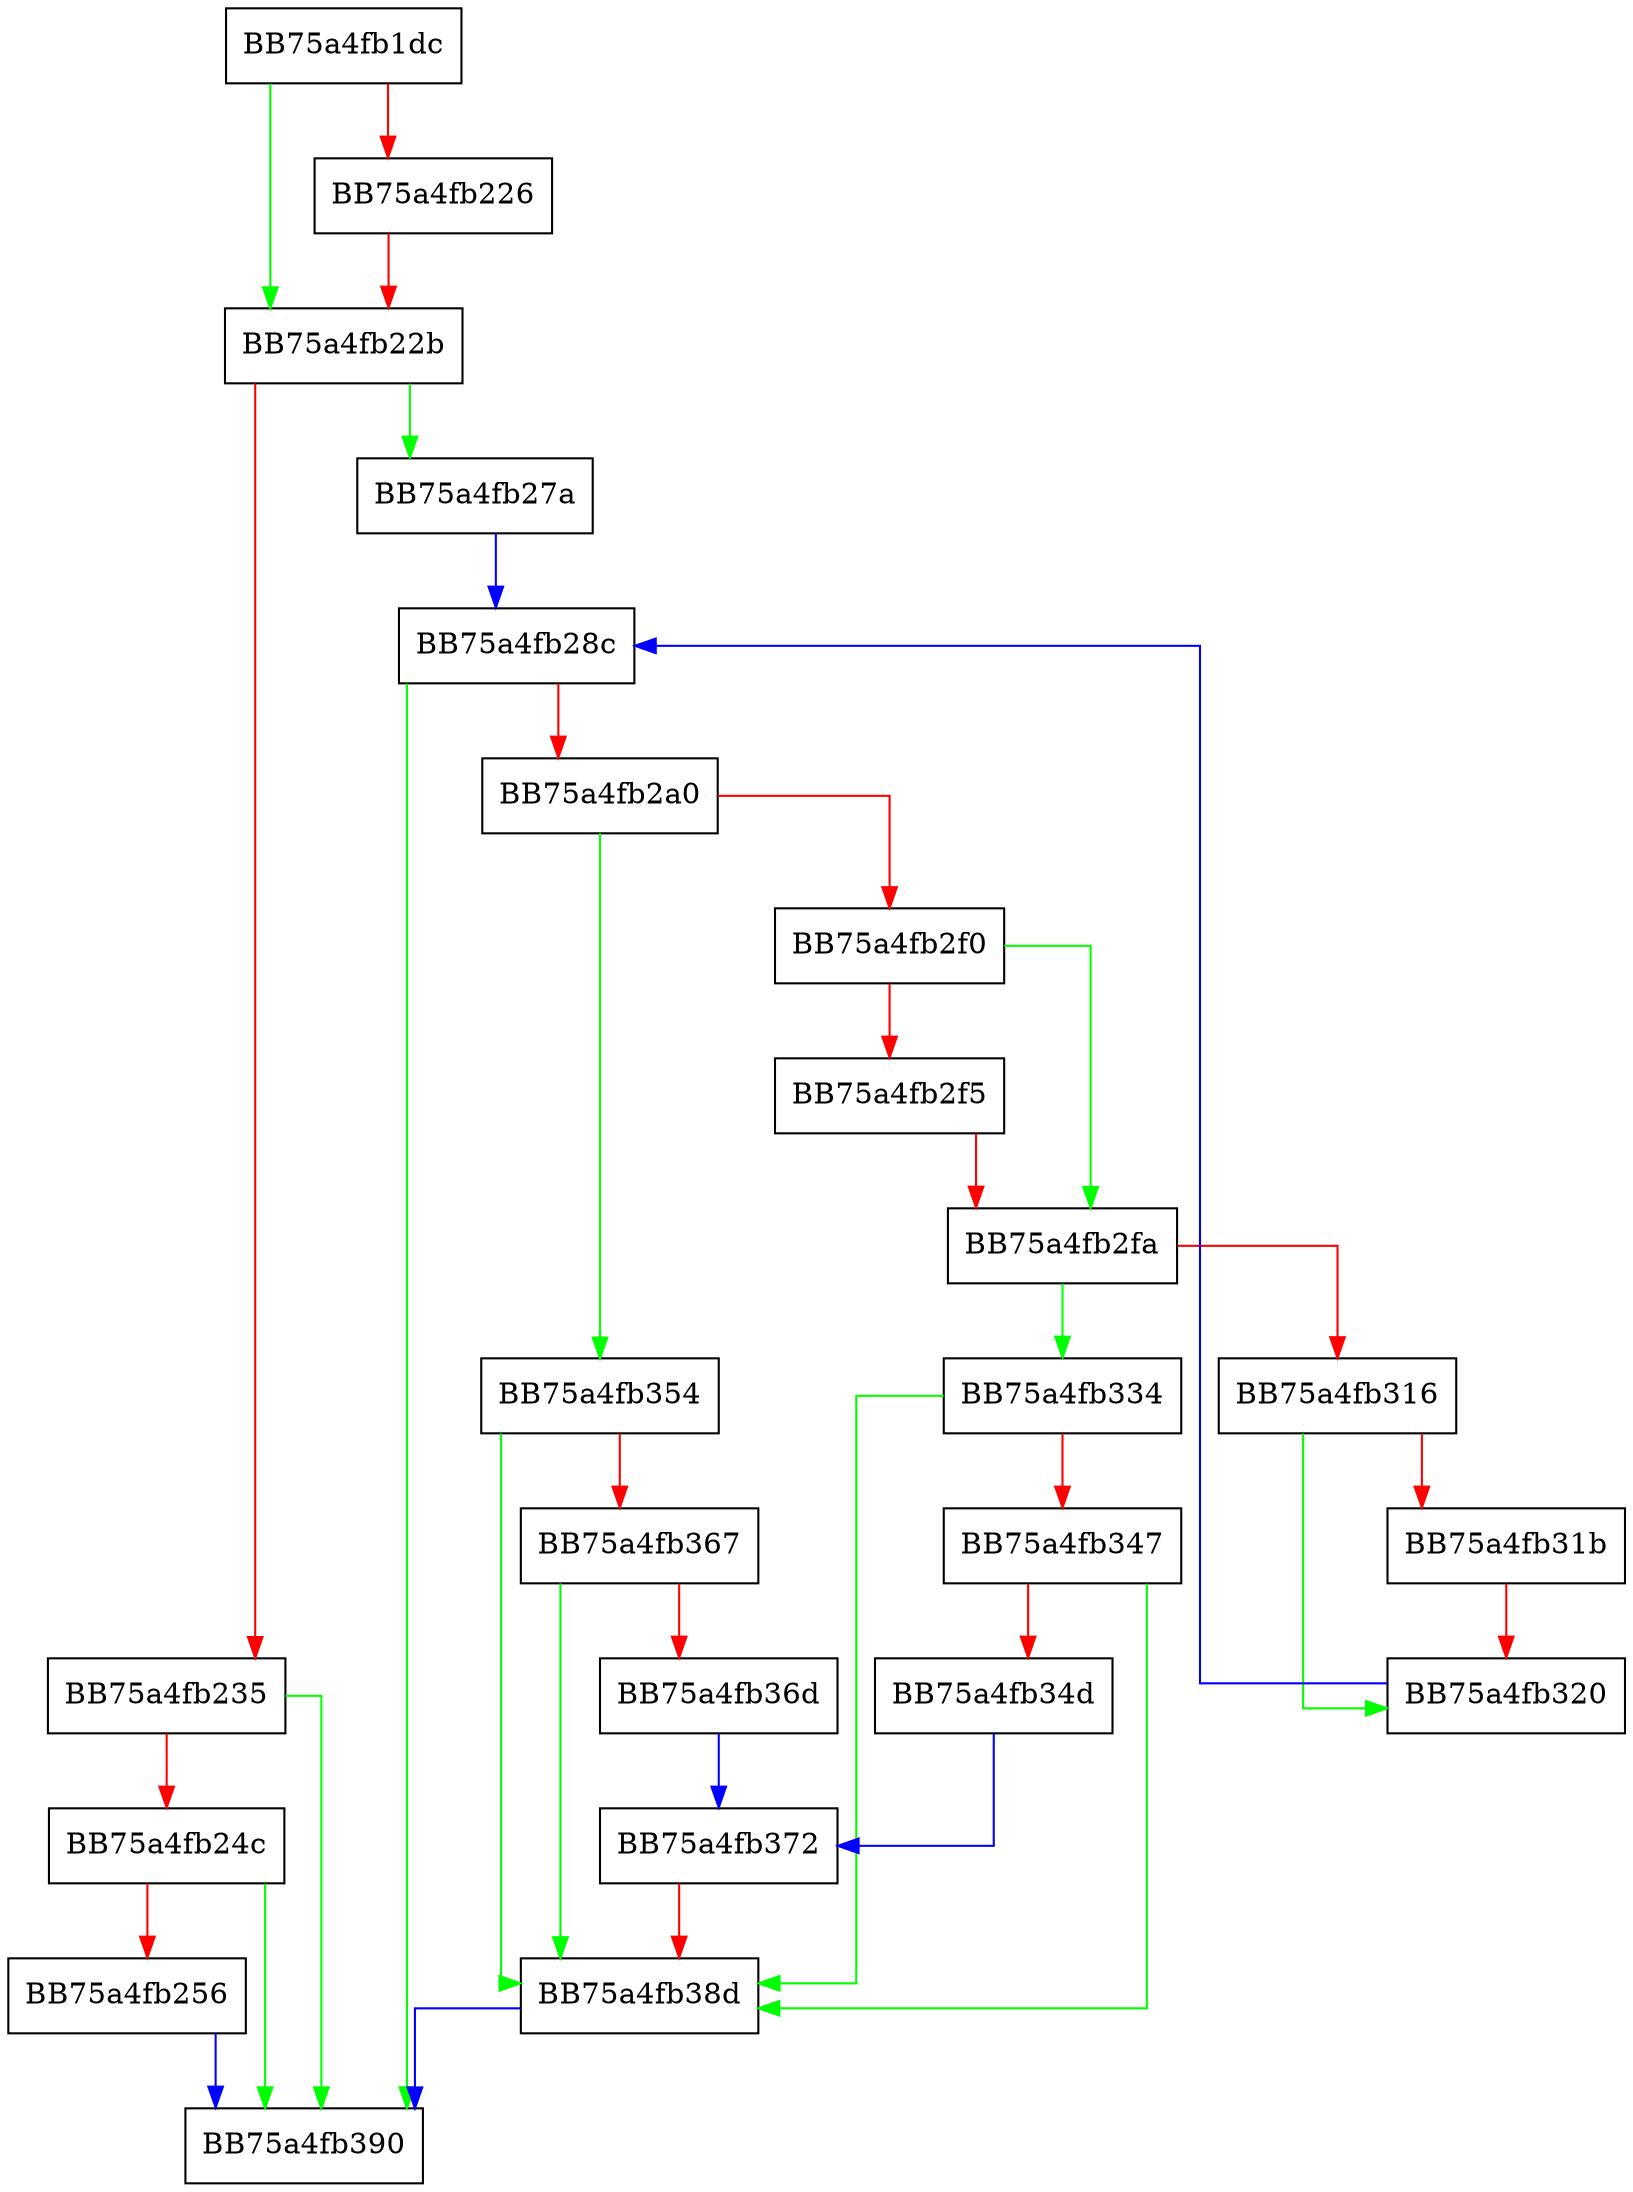 digraph GetFlags {
  node [shape="box"];
  graph [splines=ortho];
  BB75a4fb1dc -> BB75a4fb22b [color="green"];
  BB75a4fb1dc -> BB75a4fb226 [color="red"];
  BB75a4fb226 -> BB75a4fb22b [color="red"];
  BB75a4fb22b -> BB75a4fb27a [color="green"];
  BB75a4fb22b -> BB75a4fb235 [color="red"];
  BB75a4fb235 -> BB75a4fb390 [color="green"];
  BB75a4fb235 -> BB75a4fb24c [color="red"];
  BB75a4fb24c -> BB75a4fb390 [color="green"];
  BB75a4fb24c -> BB75a4fb256 [color="red"];
  BB75a4fb256 -> BB75a4fb390 [color="blue"];
  BB75a4fb27a -> BB75a4fb28c [color="blue"];
  BB75a4fb28c -> BB75a4fb390 [color="green"];
  BB75a4fb28c -> BB75a4fb2a0 [color="red"];
  BB75a4fb2a0 -> BB75a4fb354 [color="green"];
  BB75a4fb2a0 -> BB75a4fb2f0 [color="red"];
  BB75a4fb2f0 -> BB75a4fb2fa [color="green"];
  BB75a4fb2f0 -> BB75a4fb2f5 [color="red"];
  BB75a4fb2f5 -> BB75a4fb2fa [color="red"];
  BB75a4fb2fa -> BB75a4fb334 [color="green"];
  BB75a4fb2fa -> BB75a4fb316 [color="red"];
  BB75a4fb316 -> BB75a4fb320 [color="green"];
  BB75a4fb316 -> BB75a4fb31b [color="red"];
  BB75a4fb31b -> BB75a4fb320 [color="red"];
  BB75a4fb320 -> BB75a4fb28c [color="blue"];
  BB75a4fb334 -> BB75a4fb38d [color="green"];
  BB75a4fb334 -> BB75a4fb347 [color="red"];
  BB75a4fb347 -> BB75a4fb38d [color="green"];
  BB75a4fb347 -> BB75a4fb34d [color="red"];
  BB75a4fb34d -> BB75a4fb372 [color="blue"];
  BB75a4fb354 -> BB75a4fb38d [color="green"];
  BB75a4fb354 -> BB75a4fb367 [color="red"];
  BB75a4fb367 -> BB75a4fb38d [color="green"];
  BB75a4fb367 -> BB75a4fb36d [color="red"];
  BB75a4fb36d -> BB75a4fb372 [color="blue"];
  BB75a4fb372 -> BB75a4fb38d [color="red"];
  BB75a4fb38d -> BB75a4fb390 [color="blue"];
}